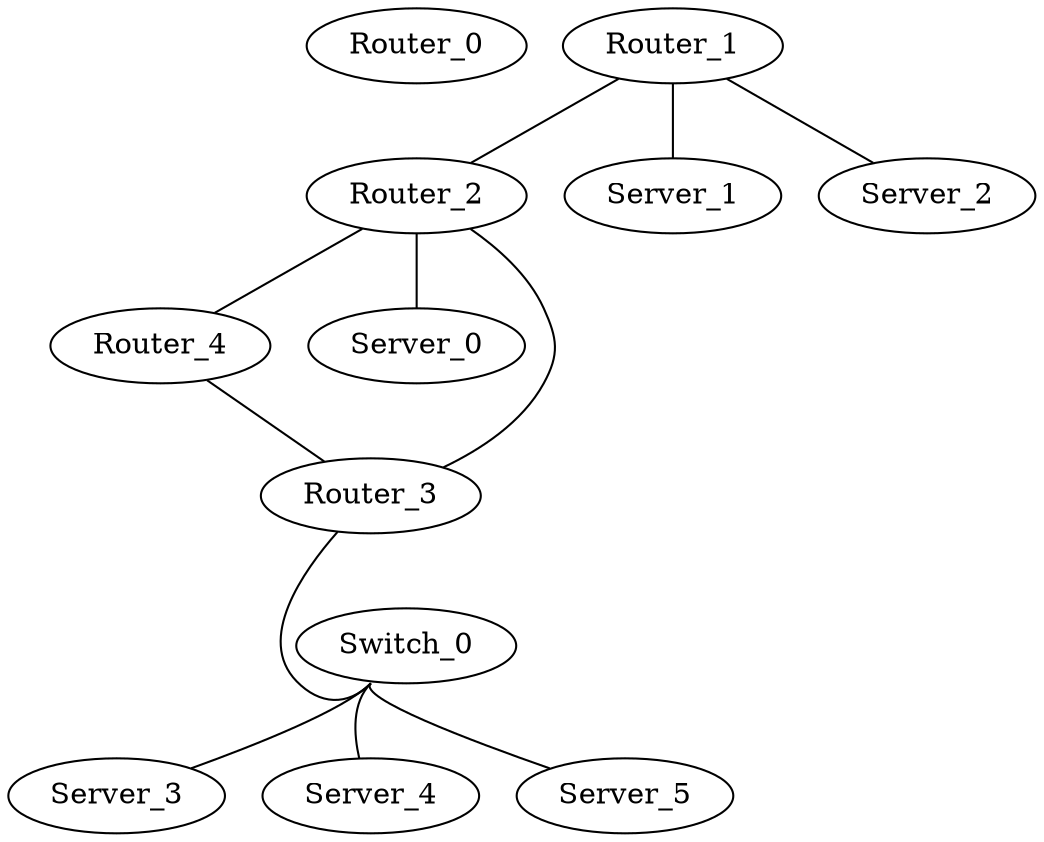 graph vx {
"Router_0" [function="leaf" vagrant="eth1" os="Ubuntu" version="1.1" memory="500" config="./helper_scripts/config_production_switch.sh" ]
"Router_1" [function="leaf" vagrant="eth1" os="Ubuntu" version="1.1" memory="500" config="./helper_scripts/config_production_switch.sh" ]
"Router_2" [function="leaf" vagrant="eth1" os="Ubuntu" version="1.1" memory="500" config="./helper_scripts/config_production_switch.sh" ]
"Router_3" [function="leaf" vagrant="eth1" os="Ubuntu" version="1.1" memory="500" config="./helper_scripts/config_production_switch.sh" ]
"Router_4" [function="leaf" vagrant="eth1" os="Ubuntu" version="1.1" memory="500" config="./helper_scripts/config_production_switch.sh" ]
"Server_0" [function="leaf" vagrant="eth1" os="Ubuntu" version="1.1" memory="500" config="./helper_scripts/config_production_switch.sh" ]
"Server_1" [function="leaf" vagrant="eth1" os="Ubuntu" version="1.1" memory="500" config="./helper_scripts/config_production_switch.sh" ]
"Server_2" [function="leaf" vagrant="eth1" os="Ubuntu" version="1.1" memory="500" config="./helper_scripts/config_production_switch.sh" ]
"Server_3" [function="leaf" vagrant="eth1" os="Ubuntu" version="1.1" memory="500" config="./helper_scripts/config_production_switch.sh" ]
"Server_4" [function="leaf" vagrant="eth1" os="Ubuntu" version="1.1" memory="500" config="./helper_scripts/config_production_switch.sh" ]
"Server_5" [function="leaf" vagrant="eth1" os="Ubuntu" version="1.1" memory="500" config="./helper_scripts/config_production_switch.sh" ]
"Switch_0" [function="leaf" vagrant="eth1" os="Ubuntu" version="1.1" memory="500" config="./helper_scripts/config_production_switch.sh" ]
"Switch_0":"swp1" -- "Server_3":"eth50"
"Switch_0":"swp2" -- "Server_4":"eth50"
"Switch_0":"swp3" -- "Server_5":"eth50"
"Router_3":"eth50" -- "Switch_0":"swp100"
"Router_4":"eth100" -- "Router_3":"eth100"
"Router_2":"eth100" -- "Router_4":"eth101"
"Router_3":"eth101" -- "Router_2":"eth101"
"Router_2":"eth1" -- "Server_0":"eth100"
"Router_1":"eth100" -- "Router_2":"eth102"
"Router_1":"eth1" -- "Server_1":"eth100"
"Router_1":"eth2" -- "Server_2":"eth100"
}
